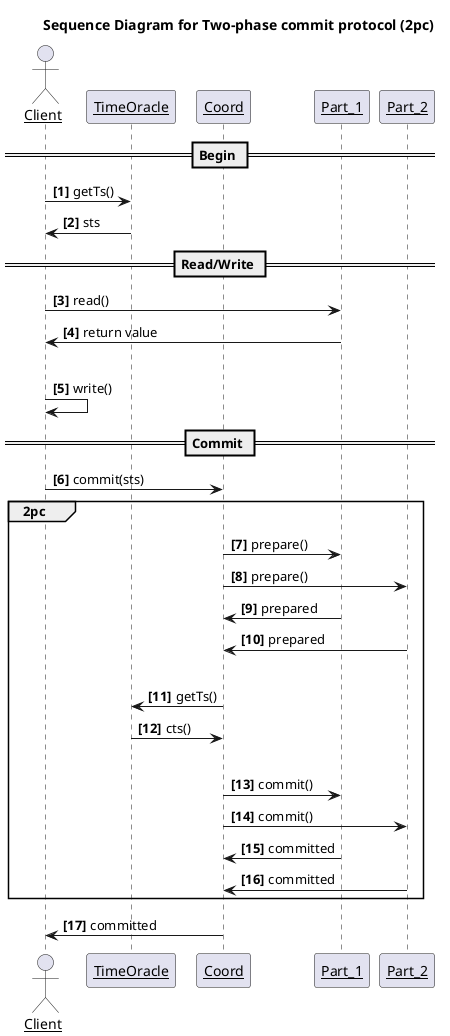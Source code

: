 @startuml
title Sequence Diagram for Two-phase commit protocol (2pc)

!pragma teoz true
autonumber "<b>[0]"
skinparam sequenceParticipant underline

actor Client
participant TimeOracle
participant Coord
participant Part_1
participant Part_2

== Begin ==
Client -> TimeOracle: getTs()
TimeOracle -> Client: sts

== Read/Write ==
Client -> Part_1: read()
Part_1 -> Client: return value
|||
Client -> Client: write()

== Commit ==
Client -> Coord: commit(sts)

group 2pc
!pragma teoz true
Coord -> Part_1: prepare()
Coord -> Part_2: prepare()
Part_1 -> Coord: prepared
Part_2 -> Coord: prepared
|||

Coord -> TimeOracle: getTs()
TimeOracle -> Coord: cts()
|||

Coord -> Part_1: commit()
Coord -> Part_2: commit()
Part_1 -> Coord: committed
Part_2 -> Coord: committed
end

Coord -> Client: committed
@enduml